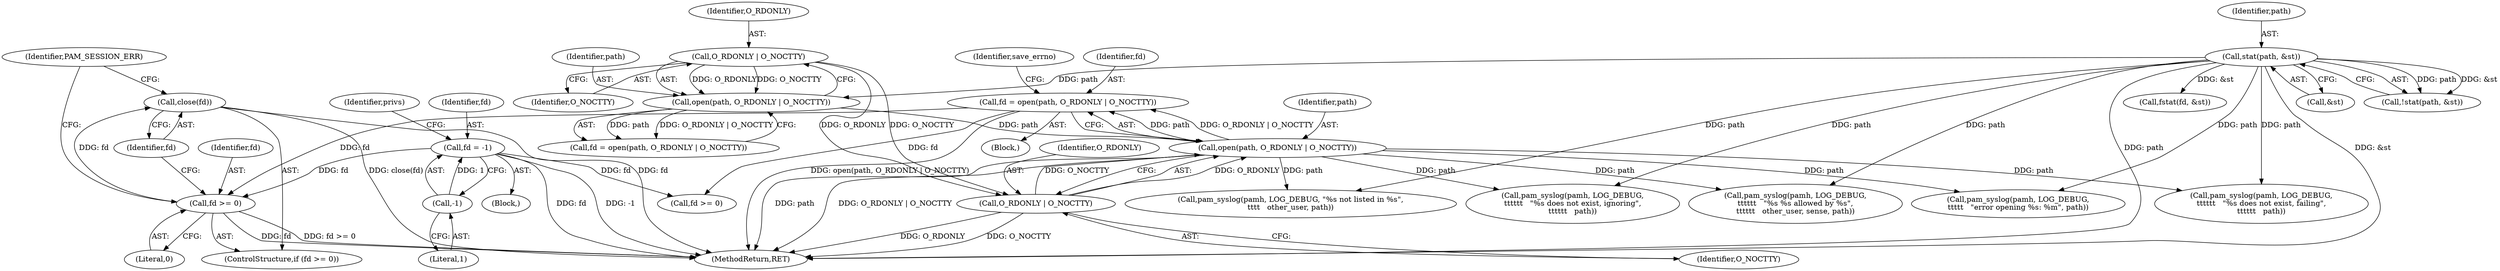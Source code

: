 digraph "0_altlinux_843807a3a90f52e7538be756616510730a24739a@API" {
"1000225" [label="(Call,close(fd))"];
"1000222" [label="(Call,fd >= 0)"];
"1000205" [label="(Call,fd = open(path, O_RDONLY | O_NOCTTY))"];
"1000207" [label="(Call,open(path, O_RDONLY | O_NOCTTY))"];
"1000200" [label="(Call,open(path, O_RDONLY | O_NOCTTY))"];
"1000184" [label="(Call,stat(path, &st))"];
"1000202" [label="(Call,O_RDONLY | O_NOCTTY)"];
"1000209" [label="(Call,O_RDONLY | O_NOCTTY)"];
"1000120" [label="(Call,fd = -1)"];
"1000122" [label="(Call,-1)"];
"1000127" [label="(Identifier,privs)"];
"1000203" [label="(Identifier,O_RDONLY)"];
"1000185" [label="(Identifier,path)"];
"1000122" [label="(Call,-1)"];
"1000230" [label="(Call,fd >= 0)"];
"1000208" [label="(Identifier,path)"];
"1000221" [label="(ControlStructure,if (fd >= 0))"];
"1000236" [label="(Call,fstat(fd, &st))"];
"1000222" [label="(Call,fd >= 0)"];
"1000123" [label="(Literal,1)"];
"1000210" [label="(Identifier,O_RDONLY)"];
"1000200" [label="(Call,open(path, O_RDONLY | O_NOCTTY))"];
"1000207" [label="(Call,open(path, O_RDONLY | O_NOCTTY))"];
"1000360" [label="(Call,pam_syslog(pamh, LOG_DEBUG,\n\t\t\t\t\t\t   \"%s does not exist, failing\",\n\t\t\t\t\t\t   path))"];
"1000202" [label="(Call,O_RDONLY | O_NOCTTY)"];
"1000309" [label="(Call,pam_syslog(pamh, LOG_DEBUG,\n\t\t\t\t\t\t   \"%s %s allowed by %s\",\n\t\t\t\t\t\t   other_user, sense, path))"];
"1000228" [label="(Identifier,PAM_SESSION_ERR)"];
"1000205" [label="(Call,fd = open(path, O_RDONLY | O_NOCTTY))"];
"1000371" [label="(Call,pam_syslog(pamh, LOG_DEBUG,\n\t\t\t\t\t   \"error opening %s: %m\", path))"];
"1000350" [label="(Call,pam_syslog(pamh, LOG_DEBUG,\n\t\t\t\t\t\t   \"%s does not exist, ignoring\",\n\t\t\t\t\t\t   path))"];
"1000226" [label="(Identifier,fd)"];
"1000211" [label="(Identifier,O_NOCTTY)"];
"1000225" [label="(Call,close(fd))"];
"1000188" [label="(Block,)"];
"1000224" [label="(Literal,0)"];
"1000213" [label="(Identifier,save_errno)"];
"1000209" [label="(Call,O_RDONLY | O_NOCTTY)"];
"1000223" [label="(Identifier,fd)"];
"1000120" [label="(Call,fd = -1)"];
"1000323" [label="(Call,pam_syslog(pamh, LOG_DEBUG, \"%s not listed in %s\",\n\t\t\t\t   other_user, path))"];
"1000112" [label="(Block,)"];
"1000201" [label="(Identifier,path)"];
"1000378" [label="(MethodReturn,RET)"];
"1000204" [label="(Identifier,O_NOCTTY)"];
"1000121" [label="(Identifier,fd)"];
"1000198" [label="(Call,fd = open(path, O_RDONLY | O_NOCTTY))"];
"1000184" [label="(Call,stat(path, &st))"];
"1000183" [label="(Call,!stat(path, &st))"];
"1000186" [label="(Call,&st)"];
"1000206" [label="(Identifier,fd)"];
"1000225" -> "1000221"  [label="AST: "];
"1000225" -> "1000226"  [label="CFG: "];
"1000226" -> "1000225"  [label="AST: "];
"1000228" -> "1000225"  [label="CFG: "];
"1000225" -> "1000378"  [label="DDG: close(fd)"];
"1000225" -> "1000378"  [label="DDG: fd"];
"1000222" -> "1000225"  [label="DDG: fd"];
"1000222" -> "1000221"  [label="AST: "];
"1000222" -> "1000224"  [label="CFG: "];
"1000223" -> "1000222"  [label="AST: "];
"1000224" -> "1000222"  [label="AST: "];
"1000226" -> "1000222"  [label="CFG: "];
"1000228" -> "1000222"  [label="CFG: "];
"1000222" -> "1000378"  [label="DDG: fd"];
"1000222" -> "1000378"  [label="DDG: fd >= 0"];
"1000205" -> "1000222"  [label="DDG: fd"];
"1000120" -> "1000222"  [label="DDG: fd"];
"1000205" -> "1000188"  [label="AST: "];
"1000205" -> "1000207"  [label="CFG: "];
"1000206" -> "1000205"  [label="AST: "];
"1000207" -> "1000205"  [label="AST: "];
"1000213" -> "1000205"  [label="CFG: "];
"1000205" -> "1000378"  [label="DDG: open(path, O_RDONLY | O_NOCTTY)"];
"1000207" -> "1000205"  [label="DDG: path"];
"1000207" -> "1000205"  [label="DDG: O_RDONLY | O_NOCTTY"];
"1000205" -> "1000230"  [label="DDG: fd"];
"1000207" -> "1000209"  [label="CFG: "];
"1000208" -> "1000207"  [label="AST: "];
"1000209" -> "1000207"  [label="AST: "];
"1000207" -> "1000378"  [label="DDG: O_RDONLY | O_NOCTTY"];
"1000207" -> "1000378"  [label="DDG: path"];
"1000200" -> "1000207"  [label="DDG: path"];
"1000209" -> "1000207"  [label="DDG: O_RDONLY"];
"1000209" -> "1000207"  [label="DDG: O_NOCTTY"];
"1000207" -> "1000309"  [label="DDG: path"];
"1000207" -> "1000323"  [label="DDG: path"];
"1000207" -> "1000350"  [label="DDG: path"];
"1000207" -> "1000360"  [label="DDG: path"];
"1000207" -> "1000371"  [label="DDG: path"];
"1000200" -> "1000198"  [label="AST: "];
"1000200" -> "1000202"  [label="CFG: "];
"1000201" -> "1000200"  [label="AST: "];
"1000202" -> "1000200"  [label="AST: "];
"1000198" -> "1000200"  [label="CFG: "];
"1000200" -> "1000198"  [label="DDG: path"];
"1000200" -> "1000198"  [label="DDG: O_RDONLY | O_NOCTTY"];
"1000184" -> "1000200"  [label="DDG: path"];
"1000202" -> "1000200"  [label="DDG: O_RDONLY"];
"1000202" -> "1000200"  [label="DDG: O_NOCTTY"];
"1000184" -> "1000183"  [label="AST: "];
"1000184" -> "1000186"  [label="CFG: "];
"1000185" -> "1000184"  [label="AST: "];
"1000186" -> "1000184"  [label="AST: "];
"1000183" -> "1000184"  [label="CFG: "];
"1000184" -> "1000378"  [label="DDG: &st"];
"1000184" -> "1000378"  [label="DDG: path"];
"1000184" -> "1000183"  [label="DDG: path"];
"1000184" -> "1000183"  [label="DDG: &st"];
"1000184" -> "1000236"  [label="DDG: &st"];
"1000184" -> "1000309"  [label="DDG: path"];
"1000184" -> "1000323"  [label="DDG: path"];
"1000184" -> "1000350"  [label="DDG: path"];
"1000184" -> "1000360"  [label="DDG: path"];
"1000184" -> "1000371"  [label="DDG: path"];
"1000202" -> "1000204"  [label="CFG: "];
"1000203" -> "1000202"  [label="AST: "];
"1000204" -> "1000202"  [label="AST: "];
"1000202" -> "1000209"  [label="DDG: O_RDONLY"];
"1000202" -> "1000209"  [label="DDG: O_NOCTTY"];
"1000209" -> "1000211"  [label="CFG: "];
"1000210" -> "1000209"  [label="AST: "];
"1000211" -> "1000209"  [label="AST: "];
"1000209" -> "1000378"  [label="DDG: O_RDONLY"];
"1000209" -> "1000378"  [label="DDG: O_NOCTTY"];
"1000120" -> "1000112"  [label="AST: "];
"1000120" -> "1000122"  [label="CFG: "];
"1000121" -> "1000120"  [label="AST: "];
"1000122" -> "1000120"  [label="AST: "];
"1000127" -> "1000120"  [label="CFG: "];
"1000120" -> "1000378"  [label="DDG: fd"];
"1000120" -> "1000378"  [label="DDG: -1"];
"1000122" -> "1000120"  [label="DDG: 1"];
"1000120" -> "1000230"  [label="DDG: fd"];
"1000122" -> "1000123"  [label="CFG: "];
"1000123" -> "1000122"  [label="AST: "];
}
